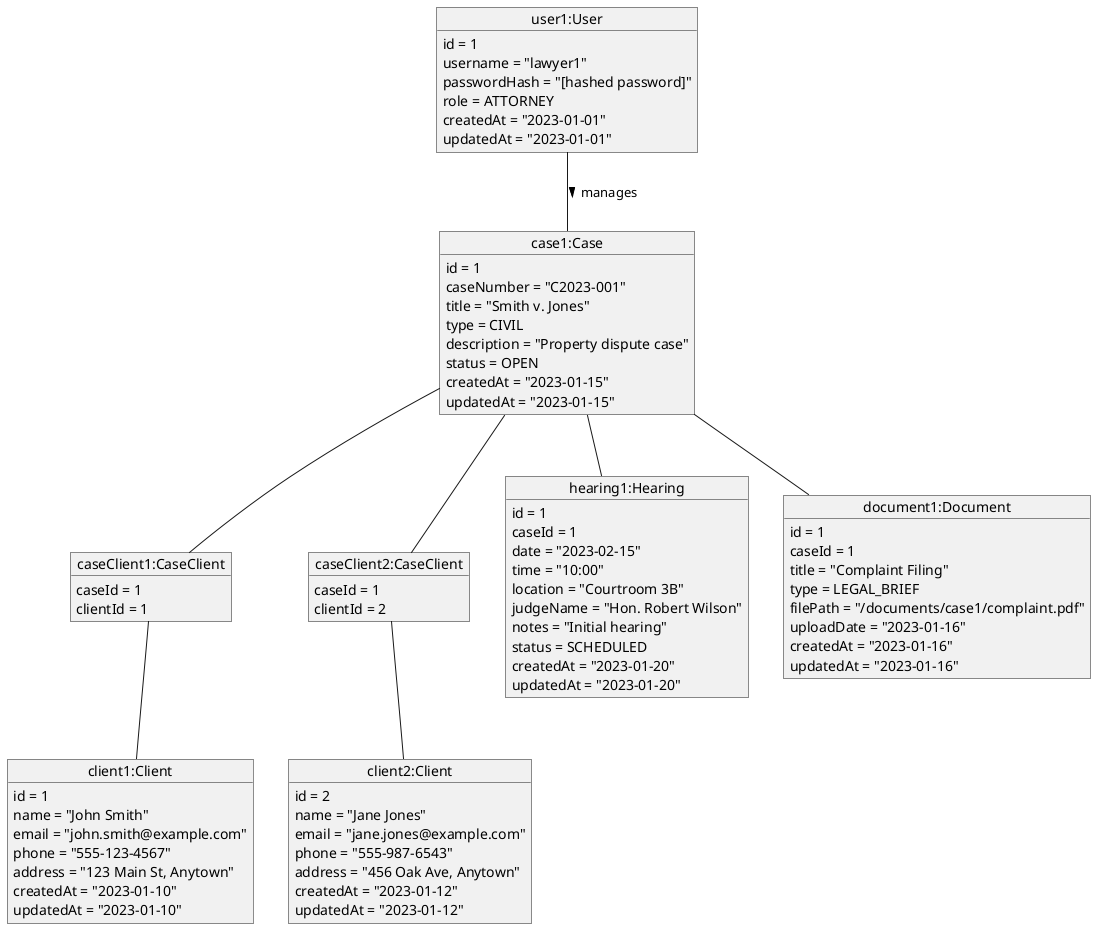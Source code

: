 @startuml Object Diagram

object "case1:Case" as case1 {
  id = 1
  caseNumber = "C2023-001"
  title = "Smith v. Jones"
  type = CIVIL
  description = "Property dispute case"
  status = OPEN
  createdAt = "2023-01-15"
  updatedAt = "2023-01-15"
}

object "client1:Client" as client1 {
  id = 1
  name = "John Smith"
  email = "john.smith@example.com"
  phone = "555-123-4567"
  address = "123 Main St, Anytown"
  createdAt = "2023-01-10"
  updatedAt = "2023-01-10"
}

object "client2:Client" as client2 {
  id = 2
  name = "Jane Jones"
  email = "jane.jones@example.com"
  phone = "555-987-6543"
  address = "456 Oak Ave, Anytown"
  createdAt = "2023-01-12"
  updatedAt = "2023-01-12"
}

object "caseClient1:CaseClient" as caseClient1 {
  caseId = 1
  clientId = 1
}

object "caseClient2:CaseClient" as caseClient2 {
  caseId = 1
  clientId = 2
}

object "hearing1:Hearing" as hearing1 {
  id = 1
  caseId = 1
  date = "2023-02-15"
  time = "10:00"
  location = "Courtroom 3B"
  judgeName = "Hon. Robert Wilson"
  notes = "Initial hearing"
  status = SCHEDULED
  createdAt = "2023-01-20"
  updatedAt = "2023-01-20"
}

object "document1:Document" as document1 {
  id = 1
  caseId = 1
  title = "Complaint Filing"
  type = LEGAL_BRIEF
  filePath = "/documents/case1/complaint.pdf"
  uploadDate = "2023-01-16"
  createdAt = "2023-01-16"
  updatedAt = "2023-01-16"
}

object "user1:User" as user1 {
  id = 1
  username = "lawyer1"
  passwordHash = "[hashed password]"
  role = ATTORNEY
  createdAt = "2023-01-01"
  updatedAt = "2023-01-01"
}

case1 -- caseClient1
case1 -- caseClient2
caseClient1 -- client1
caseClient2 -- client2
case1 -- hearing1
case1 -- document1
user1 -- case1 : manages >

@enduml
